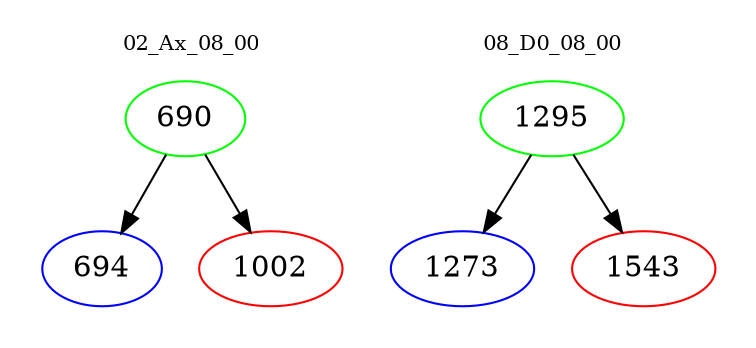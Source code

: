 digraph{
subgraph cluster_0 {
color = white
label = "02_Ax_08_00";
fontsize=10;
T0_690 [label="690", color="green"]
T0_690 -> T0_694 [color="black"]
T0_694 [label="694", color="blue"]
T0_690 -> T0_1002 [color="black"]
T0_1002 [label="1002", color="red"]
}
subgraph cluster_1 {
color = white
label = "08_D0_08_00";
fontsize=10;
T1_1295 [label="1295", color="green"]
T1_1295 -> T1_1273 [color="black"]
T1_1273 [label="1273", color="blue"]
T1_1295 -> T1_1543 [color="black"]
T1_1543 [label="1543", color="red"]
}
}

